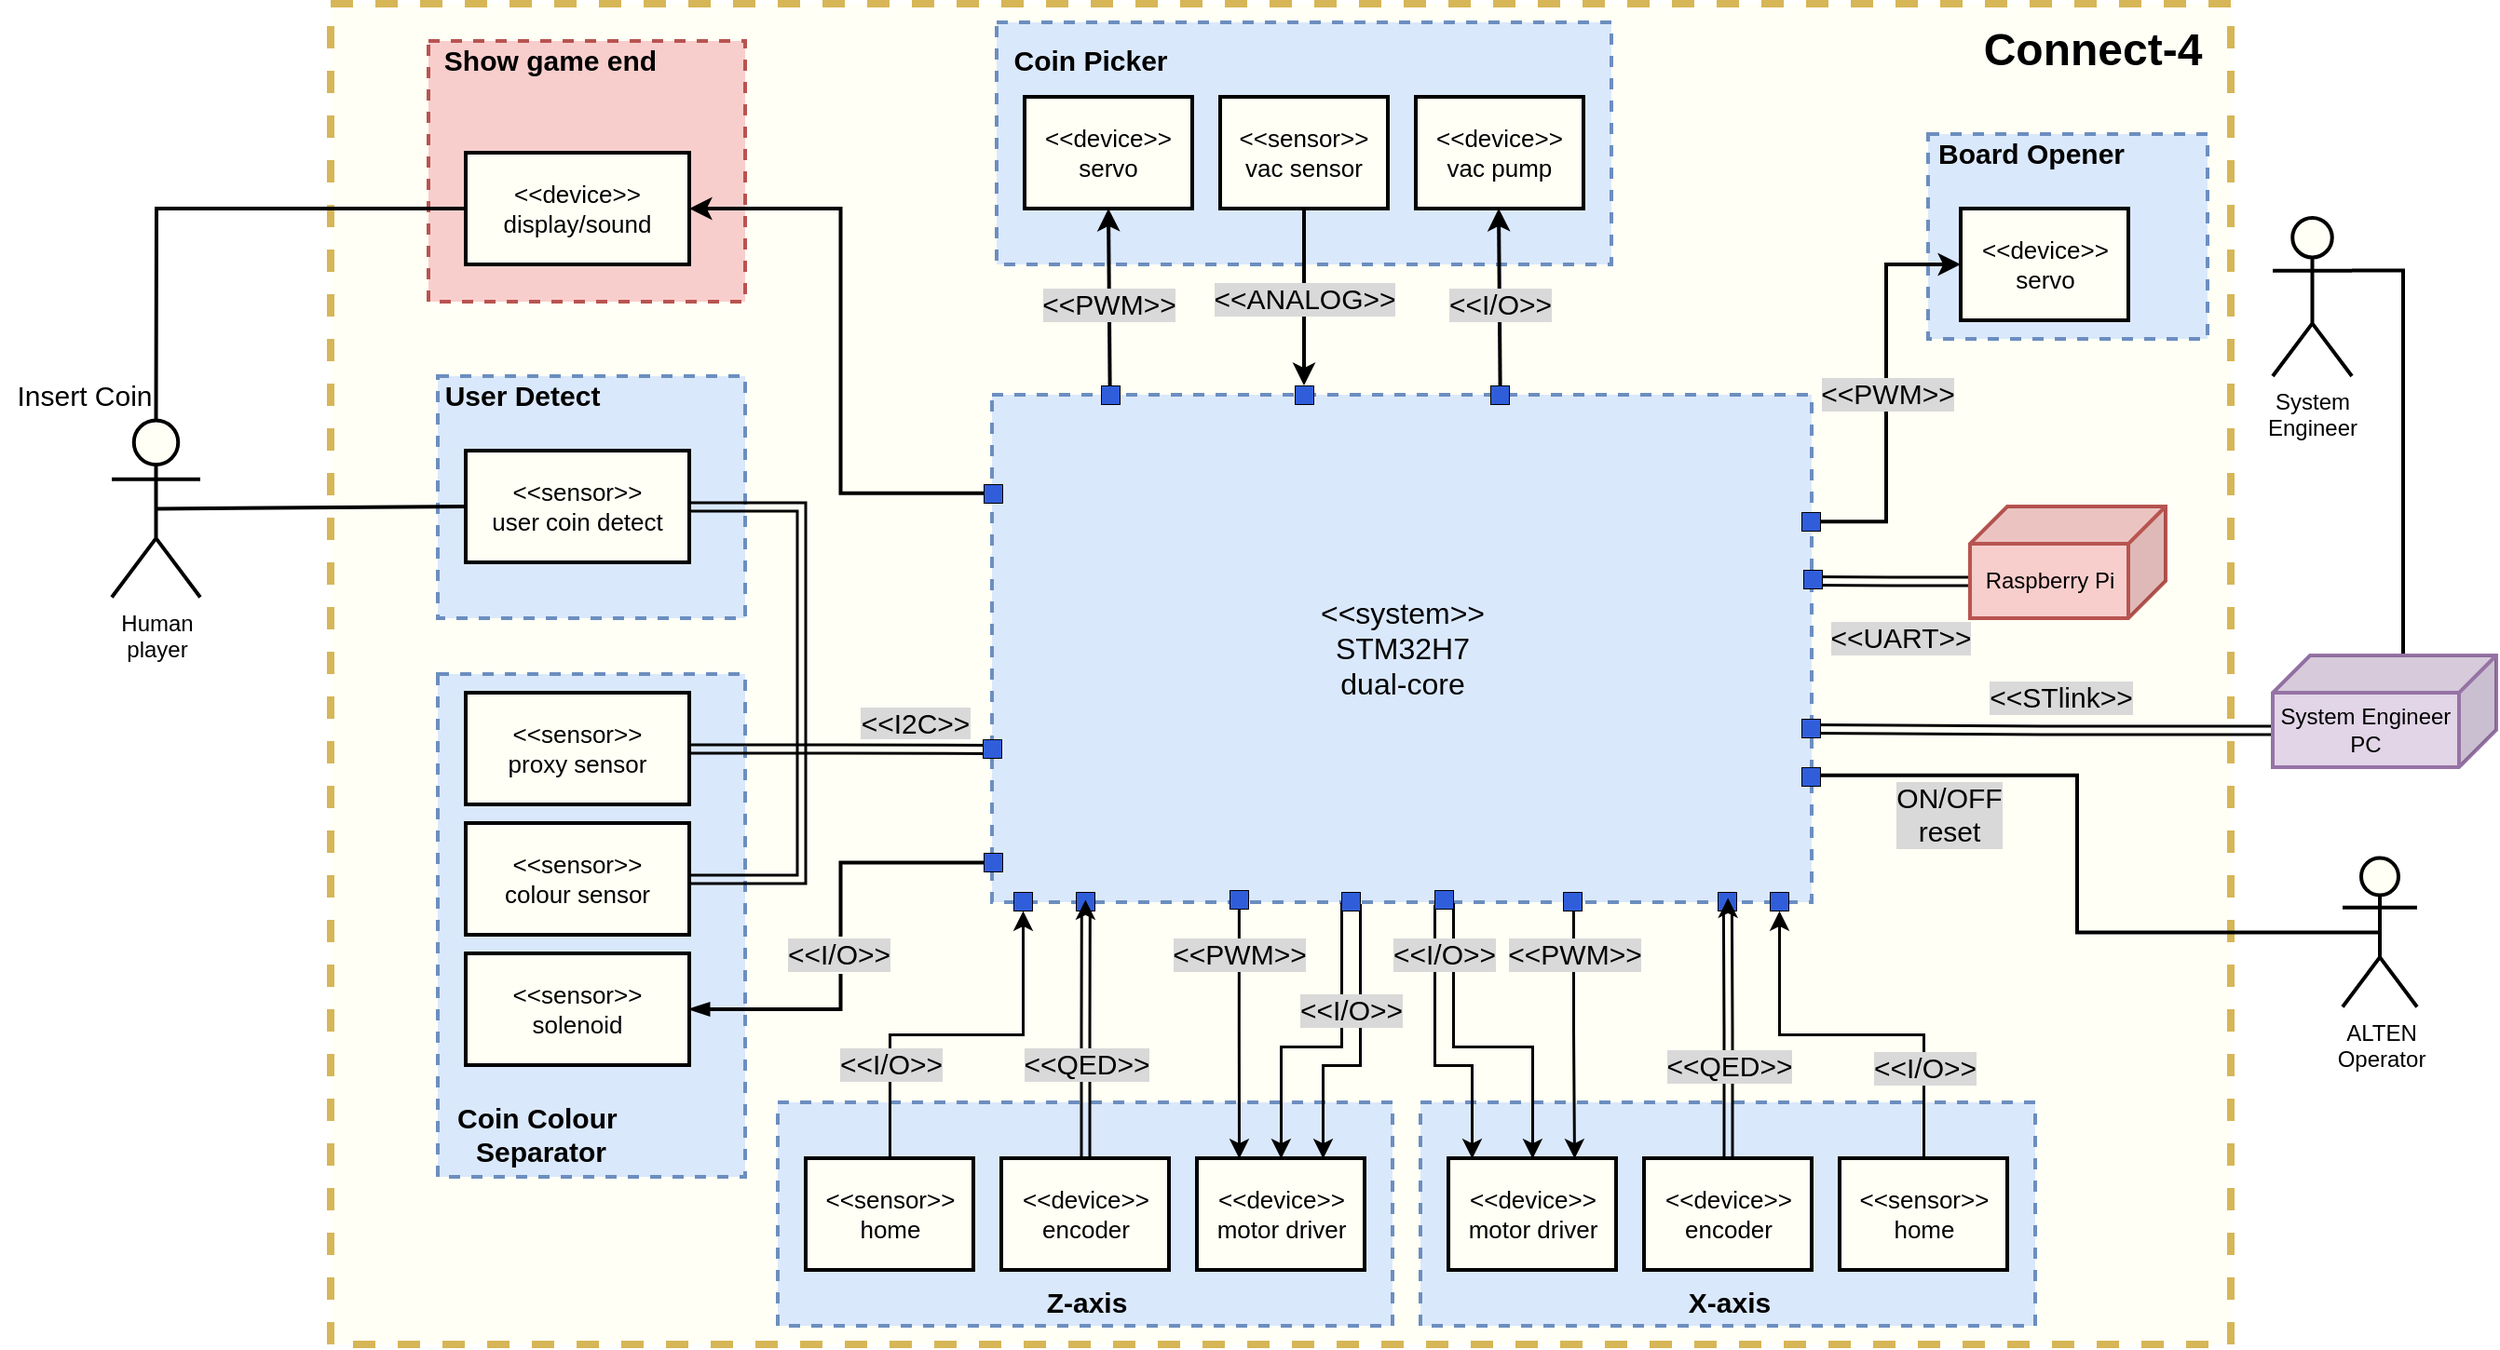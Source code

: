 <mxfile version="17.4.2" type="device"><diagram id="00yoi1Ky8eB2BO6CKHGO" name="Page-1"><mxGraphModel dx="1422" dy="865" grid="1" gridSize="10" guides="1" tooltips="1" connect="1" arrows="1" fold="1" page="1" pageScale="1" pageWidth="827" pageHeight="1169" math="0" shadow="0"><root><mxCell id="0"/><mxCell id="1" parent="0"/><mxCell id="MGA8tXkHAFM7N2UBuDl_-1" value="" style="rounded=0;whiteSpace=wrap;html=1;fillColor=#FFFFF5;strokeColor=#d6b656;strokeWidth=4;dashed=1;" parent="1" vertex="1"><mxGeometry x="327.5" y="200" width="1020" height="720" as="geometry"/></mxCell><mxCell id="MGA8tXkHAFM7N2UBuDl_-2" value="&lt;div style=&quot;text-align: justify&quot;&gt;&lt;br&gt;&lt;/div&gt;" style="rounded=0;whiteSpace=wrap;html=1;dashed=1;strokeWidth=2;fillColor=#f8cecc;strokeColor=#b85450;align=center;" parent="1" vertex="1"><mxGeometry x="380" y="220" width="170" height="140" as="geometry"/></mxCell><mxCell id="MGA8tXkHAFM7N2UBuDl_-3" value="" style="rounded=0;whiteSpace=wrap;html=1;dashed=1;strokeWidth=2;fillColor=#dae8fc;strokeColor=#6c8ebf;" parent="1" vertex="1"><mxGeometry x="685" y="210" width="330" height="130" as="geometry"/></mxCell><mxCell id="MGA8tXkHAFM7N2UBuDl_-4" value="" style="rounded=0;whiteSpace=wrap;html=1;dashed=1;strokeWidth=2;fillColor=#dae8fc;strokeColor=#6c8ebf;" parent="1" vertex="1"><mxGeometry x="385" y="400" width="165" height="130" as="geometry"/></mxCell><mxCell id="MGA8tXkHAFM7N2UBuDl_-5" value="" style="rounded=0;whiteSpace=wrap;html=1;dashed=1;strokeWidth=2;fillColor=#dae8fc;strokeColor=#6c8ebf;" parent="1" vertex="1"><mxGeometry x="1185" y="270" width="150" height="110" as="geometry"/></mxCell><mxCell id="MGA8tXkHAFM7N2UBuDl_-79" value="&amp;lt;&amp;lt;PWM&amp;gt;&amp;gt;" style="edgeStyle=orthogonalEdgeStyle;rounded=0;orthogonalLoop=1;jettySize=auto;html=1;exitX=1;exitY=0.25;exitDx=0;exitDy=0;entryX=0;entryY=0.5;entryDx=0;entryDy=0;fontSize=15;fontColor=default;strokeWidth=2;labelBackgroundColor=#D9D9D9;" parent="1" source="MGA8tXkHAFM7N2UBuDl_-6" target="MGA8tXkHAFM7N2UBuDl_-66" edge="1"><mxGeometry relative="1" as="geometry"/></mxCell><mxCell id="MGA8tXkHAFM7N2UBuDl_-85" value="ON/OFF&lt;br&gt;reset" style="edgeStyle=orthogonalEdgeStyle;rounded=0;orthogonalLoop=1;jettySize=auto;html=1;exitX=1;exitY=0.75;exitDx=0;exitDy=0;entryX=0.5;entryY=0.5;entryDx=0;entryDy=0;entryPerimeter=0;fontSize=15;fontColor=none;strokeWidth=2;endArrow=none;endFill=0;labelBackgroundColor=#D9D9D9;" parent="1" source="MGA8tXkHAFM7N2UBuDl_-6" target="MGA8tXkHAFM7N2UBuDl_-10" edge="1"><mxGeometry x="-0.619" y="-21" relative="1" as="geometry"><mxPoint as="offset"/></mxGeometry></mxCell><mxCell id="MGA8tXkHAFM7N2UBuDl_-6" value="&lt;font style=&quot;font-size: 16px&quot;&gt;&amp;lt;&amp;lt;system&amp;gt;&amp;gt;&lt;br&gt;STM32H7&lt;br&gt;dual-core&lt;/font&gt;" style="rounded=0;whiteSpace=wrap;html=1;dashed=1;strokeWidth=2;fillColor=#dae8fc;strokeColor=#6c8ebf;" parent="1" vertex="1"><mxGeometry x="682.5" y="410" width="440" height="272.5" as="geometry"/></mxCell><mxCell id="MGA8tXkHAFM7N2UBuDl_-9" value="System&lt;br&gt;Engineer" style="shape=umlActor;verticalLabelPosition=bottom;verticalAlign=top;html=1;strokeWidth=2;fillColor=#FFFFF5;gradientColor=none;" parent="1" vertex="1"><mxGeometry x="1370" y="315" width="42.5" height="85" as="geometry"/></mxCell><mxCell id="MGA8tXkHAFM7N2UBuDl_-10" value="ALTEN&lt;br&gt;Operator" style="shape=umlActor;verticalLabelPosition=bottom;verticalAlign=top;html=1;strokeWidth=2;fillColor=#FFFFF5;gradientColor=none;" parent="1" vertex="1"><mxGeometry x="1407.5" y="658.75" width="40" height="80" as="geometry"/></mxCell><mxCell id="MGA8tXkHAFM7N2UBuDl_-11" value="Human&lt;br&gt;player" style="shape=umlActor;verticalLabelPosition=bottom;verticalAlign=top;html=1;strokeWidth=2;fillColor=#FFFFF5;gradientColor=none;" parent="1" vertex="1"><mxGeometry x="210" y="423.75" width="47.5" height="95" as="geometry"/></mxCell><mxCell id="MGA8tXkHAFM7N2UBuDl_-88" value="&amp;lt;&amp;lt;UART&amp;gt;&amp;gt;" style="edgeStyle=orthogonalEdgeStyle;shape=link;rounded=0;orthogonalLoop=1;jettySize=auto;html=1;exitX=0;exitY=0;exitDx=105;exitDy=40;exitPerimeter=0;entryX=1;entryY=0.366;entryDx=0;entryDy=0;entryPerimeter=0;fontSize=15;fontColor=none;endArrow=none;endFill=0;strokeWidth=1.5;labelBackgroundColor=#D9D9D9;" parent="1" source="MGA8tXkHAFM7N2UBuDl_-12" target="MGA8tXkHAFM7N2UBuDl_-6" edge="1"><mxGeometry x="-0.121" y="30" relative="1" as="geometry"><mxPoint as="offset"/></mxGeometry></mxCell><mxCell id="MGA8tXkHAFM7N2UBuDl_-12" value="Raspberry Pi" style="shape=cube;whiteSpace=wrap;html=1;boundedLbl=1;backgroundOutline=1;darkOpacity=0.05;darkOpacity2=0.1;strokeWidth=2;fillColor=#f8cecc;strokeColor=#b85450;flipH=1;flipV=0;" parent="1" vertex="1"><mxGeometry x="1207.5" y="470" width="105" height="60" as="geometry"/></mxCell><mxCell id="MGA8tXkHAFM7N2UBuDl_-96" style="edgeStyle=orthogonalEdgeStyle;rounded=0;orthogonalLoop=1;jettySize=auto;html=1;exitX=-0.001;exitY=0.194;exitDx=0;exitDy=0;entryX=1;entryY=0.5;entryDx=0;entryDy=0;labelBackgroundColor=#D9D9D9;fontSize=15;fontColor=none;endArrow=classic;endFill=1;strokeWidth=2;exitPerimeter=0;" parent="1" source="MGA8tXkHAFM7N2UBuDl_-6" target="MGA8tXkHAFM7N2UBuDl_-13" edge="1"><mxGeometry relative="1" as="geometry"/></mxCell><mxCell id="MGA8tXkHAFM7N2UBuDl_-13" value="&amp;lt;&amp;lt;device&amp;gt;&amp;gt;&lt;br&gt;display/sound" style="rounded=0;whiteSpace=wrap;html=1;fontSize=13;fontColor=none;strokeWidth=2;fillColor=#FFFFF5;gradientColor=none;" parent="1" vertex="1"><mxGeometry x="400" y="280" width="120" height="60" as="geometry"/></mxCell><mxCell id="MGA8tXkHAFM7N2UBuDl_-14" value="&lt;b&gt;&lt;font style=&quot;font-size: 15px&quot;&gt;Show game end&lt;/font&gt;&lt;/b&gt;" style="text;html=1;align=center;verticalAlign=middle;resizable=0;points=[];autosize=1;strokeColor=none;fillColor=none;fontSize=13;fontColor=none;" parent="1" vertex="1"><mxGeometry x="380" y="220" width="130" height="20" as="geometry"/></mxCell><mxCell id="MGA8tXkHAFM7N2UBuDl_-15" value="&lt;b&gt;&lt;font style=&quot;font-size: 15px&quot;&gt;Coin Picker&lt;/font&gt;&lt;/b&gt;" style="text;html=1;align=center;verticalAlign=middle;resizable=0;points=[];autosize=1;strokeColor=none;fillColor=none;fontSize=13;fontColor=none;" parent="1" vertex="1"><mxGeometry x="685" y="220" width="100" height="20" as="geometry"/></mxCell><mxCell id="MGA8tXkHAFM7N2UBuDl_-16" value="&lt;b&gt;Board Opener&lt;/b&gt;" style="text;html=1;align=center;verticalAlign=middle;resizable=0;points=[];autosize=1;strokeColor=none;fillColor=none;fontSize=15;fontColor=none;" parent="1" vertex="1"><mxGeometry x="1180" y="270" width="120" height="20" as="geometry"/></mxCell><mxCell id="MGA8tXkHAFM7N2UBuDl_-17" value="&lt;b&gt;User Detect&lt;/b&gt;" style="text;html=1;align=center;verticalAlign=middle;resizable=0;points=[];autosize=1;strokeColor=none;fillColor=none;fontSize=15;fontColor=none;" parent="1" vertex="1"><mxGeometry x="380" y="400" width="100" height="20" as="geometry"/></mxCell><mxCell id="MGA8tXkHAFM7N2UBuDl_-21" value="&amp;lt;&amp;lt;device&amp;gt;&amp;gt;&lt;br&gt;servo" style="rounded=0;whiteSpace=wrap;html=1;fontSize=13;fontColor=none;strokeWidth=2;fillColor=#FFFFF5;gradientColor=none;" parent="1" vertex="1"><mxGeometry x="700" y="250" width="90" height="60" as="geometry"/></mxCell><mxCell id="MGA8tXkHAFM7N2UBuDl_-76" value="&amp;lt;&amp;lt;ANALOG&amp;gt;&amp;gt;" style="edgeStyle=orthogonalEdgeStyle;rounded=0;orthogonalLoop=1;jettySize=auto;html=1;exitX=0.5;exitY=1;exitDx=0;exitDy=0;entryX=0.5;entryY=0;entryDx=0;entryDy=0;fontSize=15;fontColor=none;strokeWidth=2;labelBackgroundColor=#D9D9D9;" parent="1" source="MGA8tXkHAFM7N2UBuDl_-23" target="MGA8tXkHAFM7N2UBuDl_-110" edge="1"><mxGeometry relative="1" as="geometry"/></mxCell><mxCell id="MGA8tXkHAFM7N2UBuDl_-23" value="&amp;lt;&amp;lt;sensor&amp;gt;&amp;gt;&lt;br&gt;vac sensor" style="rounded=0;whiteSpace=wrap;html=1;fontSize=13;fontColor=none;strokeWidth=2;fillColor=#FFFFF5;gradientColor=none;" parent="1" vertex="1"><mxGeometry x="805" y="250" width="90" height="60" as="geometry"/></mxCell><mxCell id="MGA8tXkHAFM7N2UBuDl_-24" value="&amp;lt;&amp;lt;device&amp;gt;&amp;gt;&lt;br&gt;vac pump" style="rounded=0;whiteSpace=wrap;html=1;fontSize=13;fontColor=none;strokeWidth=2;fillColor=#FFFFF5;gradientColor=none;" parent="1" vertex="1"><mxGeometry x="910" y="250" width="90" height="60" as="geometry"/></mxCell><mxCell id="MGA8tXkHAFM7N2UBuDl_-25" value="" style="rounded=0;whiteSpace=wrap;html=1;dashed=1;strokeWidth=2;fillColor=#dae8fc;strokeColor=#6c8ebf;" parent="1" vertex="1"><mxGeometry x="385" y="560" width="165" height="270" as="geometry"/></mxCell><mxCell id="MGA8tXkHAFM7N2UBuDl_-46" value="" style="rounded=0;whiteSpace=wrap;html=1;dashed=1;strokeWidth=2;fillColor=#dae8fc;strokeColor=#6c8ebf;" parent="1" vertex="1"><mxGeometry x="912.5" y="790" width="330" height="120" as="geometry"/></mxCell><mxCell id="MGA8tXkHAFM7N2UBuDl_-51" value="" style="rounded=0;whiteSpace=wrap;html=1;dashed=1;strokeWidth=2;fillColor=#dae8fc;strokeColor=#6c8ebf;" parent="1" vertex="1"><mxGeometry x="567.5" y="790" width="330" height="120" as="geometry"/></mxCell><mxCell id="MGA8tXkHAFM7N2UBuDl_-97" value="&amp;lt;&amp;lt;I/O&amp;gt;&amp;gt;" style="edgeStyle=orthogonalEdgeStyle;rounded=0;orthogonalLoop=1;jettySize=auto;html=1;exitX=0.5;exitY=0;exitDx=0;exitDy=0;entryX=0.5;entryY=1;entryDx=0;entryDy=0;labelBackgroundColor=#D9D9D9;fontSize=15;fontColor=none;endArrow=classic;endFill=1;strokeWidth=1.5;" parent="1" source="MGA8tXkHAFM7N2UBuDl_-53" target="MGA8tXkHAFM7N2UBuDl_-125" edge="1"><mxGeometry x="-0.502" relative="1" as="geometry"><mxPoint as="offset"/></mxGeometry></mxCell><mxCell id="MGA8tXkHAFM7N2UBuDl_-53" value="&amp;lt;&amp;lt;sensor&amp;gt;&amp;gt;&lt;br&gt;home" style="rounded=0;whiteSpace=wrap;html=1;fontSize=13;fontColor=none;strokeWidth=2;fillColor=#FFFFF5;gradientColor=none;" parent="1" vertex="1"><mxGeometry x="582.5" y="820" width="90" height="60" as="geometry"/></mxCell><mxCell id="MGA8tXkHAFM7N2UBuDl_-98" value="&amp;lt;&amp;lt;QED&amp;gt;&amp;gt;" style="edgeStyle=orthogonalEdgeStyle;rounded=0;orthogonalLoop=1;jettySize=auto;html=1;exitX=0.5;exitY=0;exitDx=0;exitDy=0;entryX=0.114;entryY=1.006;entryDx=0;entryDy=0;entryPerimeter=0;labelBackgroundColor=#D9D9D9;fontSize=15;fontColor=none;endArrow=none;endFill=0;strokeWidth=1.5;shape=link;" parent="1" source="MGA8tXkHAFM7N2UBuDl_-54" target="MGA8tXkHAFM7N2UBuDl_-6" edge="1"><mxGeometry x="-0.265" relative="1" as="geometry"><mxPoint y="-1" as="offset"/></mxGeometry></mxCell><mxCell id="MGA8tXkHAFM7N2UBuDl_-54" value="&amp;lt;&amp;lt;device&amp;gt;&amp;gt;&lt;br&gt;encoder" style="rounded=0;whiteSpace=wrap;html=1;fontSize=13;fontColor=none;strokeWidth=2;fillColor=#FFFFF5;gradientColor=none;" parent="1" vertex="1"><mxGeometry x="687.5" y="820" width="90" height="60" as="geometry"/></mxCell><mxCell id="MGA8tXkHAFM7N2UBuDl_-100" value="&amp;lt;&amp;lt;PWM&amp;gt;&amp;gt;" style="edgeStyle=orthogonalEdgeStyle;rounded=0;orthogonalLoop=1;jettySize=auto;html=1;exitX=0.301;exitY=0.991;exitDx=0;exitDy=0;entryX=0.25;entryY=0;entryDx=0;entryDy=0;labelBackgroundColor=#D9D9D9;fontSize=15;fontColor=none;endArrow=classic;endFill=1;strokeWidth=1.5;exitPerimeter=0;" parent="1" source="MGA8tXkHAFM7N2UBuDl_-6" target="MGA8tXkHAFM7N2UBuDl_-55" edge="1"><mxGeometry x="-0.572" width="820" height="686" relative="1" as="geometry"><mxPoint as="offset"/></mxGeometry></mxCell><mxCell id="MGA8tXkHAFM7N2UBuDl_-123" value="" style="rounded=0;whiteSpace=wrap;html=1;labelBackgroundColor=#D9D9D9;labelBorderColor=default;fontSize=15;strokeWidth=0.5;fillColor=#305EDB;strokeColor=default;" parent="MGA8tXkHAFM7N2UBuDl_-100" vertex="1"><mxGeometry x="810" y="676" width="10" height="10" as="geometry"/></mxCell><mxCell id="MGA8tXkHAFM7N2UBuDl_-102" style="edgeStyle=orthogonalEdgeStyle;rounded=0;orthogonalLoop=1;jettySize=auto;html=1;exitX=0.75;exitY=0;exitDx=0;exitDy=0;entryX=0.447;entryY=1.003;entryDx=0;entryDy=0;entryPerimeter=0;labelBackgroundColor=#D9D9D9;fontSize=15;fontColor=none;endArrow=none;endFill=0;strokeWidth=1.5;" parent="1" source="MGA8tXkHAFM7N2UBuDl_-55" target="MGA8tXkHAFM7N2UBuDl_-6" edge="1"><mxGeometry relative="1" as="geometry"><Array as="points"><mxPoint x="860" y="770"/><mxPoint x="880" y="770"/><mxPoint x="880" y="683"/></Array></mxGeometry></mxCell><mxCell id="MGA8tXkHAFM7N2UBuDl_-55" value="&amp;lt;&amp;lt;device&amp;gt;&amp;gt;&lt;br&gt;motor driver" style="rounded=0;whiteSpace=wrap;html=1;fontSize=13;fontColor=none;strokeWidth=2;fillColor=#FFFFF5;gradientColor=none;" parent="1" vertex="1"><mxGeometry x="792.5" y="820" width="90" height="60" as="geometry"/></mxCell><mxCell id="MGA8tXkHAFM7N2UBuDl_-107" value="&amp;lt;&amp;lt;I/O&amp;gt;&amp;gt;" style="edgeStyle=orthogonalEdgeStyle;rounded=0;orthogonalLoop=1;jettySize=auto;html=1;exitX=0.5;exitY=0;exitDx=0;exitDy=0;entryX=0.5;entryY=1;entryDx=0;entryDy=0;labelBackgroundColor=#D9D9D9;fontSize=15;fontColor=none;endArrow=classic;endFill=1;strokeWidth=1.5;" parent="1" source="MGA8tXkHAFM7N2UBuDl_-56" target="MGA8tXkHAFM7N2UBuDl_-118" edge="1"><mxGeometry x="-0.535" relative="1" as="geometry"><mxPoint as="offset"/></mxGeometry></mxCell><mxCell id="MGA8tXkHAFM7N2UBuDl_-56" value="&amp;lt;&amp;lt;sensor&amp;gt;&amp;gt;&lt;br&gt;home" style="rounded=0;whiteSpace=wrap;html=1;fontSize=13;fontColor=none;strokeWidth=2;fillColor=#FFFFF5;gradientColor=none;" parent="1" vertex="1"><mxGeometry x="1137.5" y="820" width="90" height="60" as="geometry"/></mxCell><mxCell id="MGA8tXkHAFM7N2UBuDl_-106" value="&amp;lt;&amp;lt;QED&amp;gt;&amp;gt;" style="edgeStyle=orthogonalEdgeStyle;rounded=0;orthogonalLoop=1;jettySize=auto;html=1;exitX=0.5;exitY=0;exitDx=0;exitDy=0;entryX=0.897;entryY=1.001;entryDx=0;entryDy=0;entryPerimeter=0;labelBackgroundColor=#D9D9D9;fontSize=15;fontColor=none;endArrow=none;endFill=0;strokeWidth=1.5;shape=link;" parent="1" source="MGA8tXkHAFM7N2UBuDl_-57" target="MGA8tXkHAFM7N2UBuDl_-6" edge="1"><mxGeometry x="-0.273" relative="1" as="geometry"><mxPoint as="offset"/></mxGeometry></mxCell><mxCell id="MGA8tXkHAFM7N2UBuDl_-57" value="&amp;lt;&amp;lt;device&amp;gt;&amp;gt;&lt;br&gt;encoder" style="rounded=0;whiteSpace=wrap;html=1;fontSize=13;fontColor=none;strokeWidth=2;fillColor=#FFFFF5;gradientColor=none;" parent="1" vertex="1"><mxGeometry x="1032.5" y="820" width="90" height="60" as="geometry"/></mxCell><mxCell id="MGA8tXkHAFM7N2UBuDl_-103" style="edgeStyle=orthogonalEdgeStyle;rounded=0;orthogonalLoop=1;jettySize=auto;html=1;exitX=0.25;exitY=0;exitDx=0;exitDy=0;entryX=0.54;entryY=1.004;entryDx=0;entryDy=0;entryPerimeter=0;labelBackgroundColor=#D9D9D9;fontSize=15;fontColor=none;endArrow=none;endFill=0;strokeWidth=1.5;" parent="1" source="MGA8tXkHAFM7N2UBuDl_-58" target="MGA8tXkHAFM7N2UBuDl_-6" edge="1"><mxGeometry relative="1" as="geometry"><Array as="points"><mxPoint x="940" y="820"/><mxPoint x="940" y="770"/><mxPoint x="920" y="770"/><mxPoint x="920" y="684"/></Array></mxGeometry></mxCell><mxCell id="MGA8tXkHAFM7N2UBuDl_-104" value="&amp;lt;&amp;lt;I/O&amp;gt;&amp;gt;" style="edgeStyle=orthogonalEdgeStyle;rounded=0;orthogonalLoop=1;jettySize=auto;html=1;exitX=0.5;exitY=0;exitDx=0;exitDy=0;labelBackgroundColor=#D9D9D9;fontSize=15;fontColor=none;endArrow=none;endFill=0;strokeWidth=1.5;entryX=0.564;entryY=1.001;entryDx=0;entryDy=0;entryPerimeter=0;" parent="1" source="MGA8tXkHAFM7N2UBuDl_-58" target="MGA8tXkHAFM7N2UBuDl_-6" edge="1"><mxGeometry x="0.691" y="5" relative="1" as="geometry"><mxPoint x="940" y="683" as="targetPoint"/><Array as="points"><mxPoint x="972" y="760"/><mxPoint x="930" y="760"/><mxPoint x="930" y="683"/></Array><mxPoint as="offset"/></mxGeometry></mxCell><mxCell id="MGA8tXkHAFM7N2UBuDl_-105" value="&amp;lt;&amp;lt;PWM&amp;gt;&amp;gt;" style="edgeStyle=orthogonalEdgeStyle;rounded=0;orthogonalLoop=1;jettySize=auto;html=1;exitX=0.709;exitY=1.01;exitDx=0;exitDy=0;entryX=0.75;entryY=0;entryDx=0;entryDy=0;labelBackgroundColor=#D9D9D9;fontSize=15;fontColor=none;endArrow=classic;endFill=1;strokeWidth=1.5;exitPerimeter=0;" parent="1" source="MGA8tXkHAFM7N2UBuDl_-6" target="MGA8tXkHAFM7N2UBuDl_-58" edge="1"><mxGeometry x="-0.634" y="1" relative="1" as="geometry"><mxPoint as="offset"/></mxGeometry></mxCell><mxCell id="MGA8tXkHAFM7N2UBuDl_-58" value="&amp;lt;&amp;lt;device&amp;gt;&amp;gt;&lt;br&gt;motor driver" style="rounded=0;whiteSpace=wrap;html=1;fontSize=13;fontColor=none;strokeWidth=2;fillColor=#FFFFF5;gradientColor=none;" parent="1" vertex="1"><mxGeometry x="927.5" y="820" width="90" height="60" as="geometry"/></mxCell><mxCell id="MGA8tXkHAFM7N2UBuDl_-91" style="edgeStyle=orthogonalEdgeStyle;rounded=0;orthogonalLoop=1;jettySize=auto;html=1;exitX=1;exitY=0.5;exitDx=0;exitDy=0;entryX=1;entryY=0.5;entryDx=0;entryDy=0;fontSize=15;fontColor=none;endArrow=none;endFill=0;strokeWidth=1.5;shape=link;" parent="1" source="MGA8tXkHAFM7N2UBuDl_-59" target="MGA8tXkHAFM7N2UBuDl_-63" edge="1"><mxGeometry relative="1" as="geometry"><Array as="points"><mxPoint x="580" y="470"/><mxPoint x="580" y="670"/></Array></mxGeometry></mxCell><mxCell id="MGA8tXkHAFM7N2UBuDl_-59" value="&amp;lt;&amp;lt;sensor&amp;gt;&amp;gt;&lt;br&gt;user coin detect" style="rounded=0;whiteSpace=wrap;html=1;fontSize=13;fontColor=none;strokeWidth=2;fillColor=#FFFFF5;gradientColor=none;" parent="1" vertex="1"><mxGeometry x="400" y="440" width="120" height="60" as="geometry"/></mxCell><mxCell id="MGA8tXkHAFM7N2UBuDl_-60" value="&lt;b&gt;Z-axis&lt;/b&gt;" style="text;html=1;align=center;verticalAlign=middle;resizable=0;points=[];autosize=1;strokeColor=none;fillColor=none;fontSize=15;fontColor=none;" parent="1" vertex="1"><mxGeometry x="702.5" y="887" width="60" height="20" as="geometry"/></mxCell><mxCell id="MGA8tXkHAFM7N2UBuDl_-61" value="&lt;b&gt;X-axis&lt;/b&gt;" style="text;html=1;align=center;verticalAlign=middle;resizable=0;points=[];autosize=1;strokeColor=none;fillColor=none;fontSize=15;fontColor=none;" parent="1" vertex="1"><mxGeometry x="1047.5" y="887" width="60" height="20" as="geometry"/></mxCell><mxCell id="MGA8tXkHAFM7N2UBuDl_-92" value="&lt;span style=&quot;background-color: rgb(217 , 217 , 217)&quot;&gt;&amp;lt;&amp;lt;I2C&amp;gt;&amp;gt;&lt;/span&gt;" style="edgeStyle=orthogonalEdgeStyle;shape=link;rounded=0;orthogonalLoop=1;jettySize=auto;html=1;exitX=1;exitY=0.5;exitDx=0;exitDy=0;fontSize=15;fontColor=none;endArrow=none;endFill=0;strokeWidth=1.5;entryX=0;entryY=0.698;entryDx=0;entryDy=0;entryPerimeter=0;" parent="1" source="MGA8tXkHAFM7N2UBuDl_-62" target="MGA8tXkHAFM7N2UBuDl_-6" edge="1"><mxGeometry x="0.49" y="14" relative="1" as="geometry"><mxPoint x="680" y="600" as="targetPoint"/><mxPoint as="offset"/></mxGeometry></mxCell><mxCell id="MGA8tXkHAFM7N2UBuDl_-62" value="&amp;lt;&amp;lt;sensor&amp;gt;&amp;gt;&lt;br&gt;proxy sensor" style="rounded=0;whiteSpace=wrap;html=1;fontSize=13;fontColor=none;strokeWidth=2;fillColor=#FFFFF5;gradientColor=none;" parent="1" vertex="1"><mxGeometry x="400" y="570" width="120" height="60" as="geometry"/></mxCell><mxCell id="MGA8tXkHAFM7N2UBuDl_-63" value="&amp;lt;&amp;lt;sensor&amp;gt;&amp;gt;&lt;br&gt;colour sensor" style="rounded=0;whiteSpace=wrap;html=1;fontSize=13;fontColor=none;strokeWidth=2;fillColor=#FFFFF5;gradientColor=none;" parent="1" vertex="1"><mxGeometry x="400" y="640" width="120" height="60" as="geometry"/></mxCell><mxCell id="MGA8tXkHAFM7N2UBuDl_-94" value="&lt;p style=&quot;line-height: 0.3&quot;&gt;&lt;br&gt;&lt;/p&gt;" style="edgeStyle=orthogonalEdgeStyle;rounded=0;orthogonalLoop=1;jettySize=auto;html=1;exitX=0;exitY=0.922;exitDx=0;exitDy=0;entryX=1;entryY=0.5;entryDx=0;entryDy=0;fontSize=15;fontColor=none;endArrow=blockThin;endFill=1;strokeWidth=2;exitPerimeter=0;" parent="1" source="MGA8tXkHAFM7N2UBuDl_-6" target="MGA8tXkHAFM7N2UBuDl_-64" edge="1"><mxGeometry x="0.078" relative="1" as="geometry"><mxPoint as="offset"/></mxGeometry></mxCell><mxCell id="MGA8tXkHAFM7N2UBuDl_-95" value="&amp;lt;&amp;lt;I/O&amp;gt;&amp;gt;" style="edgeLabel;html=1;align=center;verticalAlign=middle;resizable=0;points=[];fontSize=15;fontColor=none;labelBorderColor=#FFFFF5;labelBackgroundColor=#D9D9D9;" parent="MGA8tXkHAFM7N2UBuDl_-94" vertex="1" connectable="0"><mxGeometry x="-0.431" y="2" relative="1" as="geometry"><mxPoint x="-14" y="47" as="offset"/></mxGeometry></mxCell><mxCell id="MGA8tXkHAFM7N2UBuDl_-64" value="&amp;lt;&amp;lt;sensor&amp;gt;&amp;gt;&lt;br&gt;solenoid" style="rounded=0;whiteSpace=wrap;html=1;fontSize=13;fontColor=none;strokeWidth=2;fillColor=#FFFFF5;gradientColor=none;" parent="1" vertex="1"><mxGeometry x="400" y="710" width="120" height="60" as="geometry"/></mxCell><mxCell id="MGA8tXkHAFM7N2UBuDl_-65" value="Coin Colour&amp;nbsp;&lt;br&gt;Separator" style="text;html=1;align=center;verticalAlign=middle;resizable=0;points=[];autosize=1;strokeColor=none;fillColor=none;fontSize=15;fontColor=none;fontStyle=1" parent="1" vertex="1"><mxGeometry x="385" y="787" width="110" height="40" as="geometry"/></mxCell><mxCell id="MGA8tXkHAFM7N2UBuDl_-66" value="&amp;lt;&amp;lt;device&amp;gt;&amp;gt;&lt;br&gt;servo" style="rounded=0;whiteSpace=wrap;html=1;fontSize=13;fontColor=none;strokeWidth=2;fillColor=#FFFFF5;gradientColor=none;" parent="1" vertex="1"><mxGeometry x="1202.5" y="310" width="90" height="60" as="geometry"/></mxCell><mxCell id="MGA8tXkHAFM7N2UBuDl_-87" value="&amp;lt;&amp;lt;STlink&amp;gt;&amp;gt;" style="edgeStyle=orthogonalEdgeStyle;shape=link;rounded=0;orthogonalLoop=1;jettySize=auto;html=1;exitX=0;exitY=0;exitDx=120;exitDy=40;exitPerimeter=0;entryX=0.999;entryY=0.658;entryDx=0;entryDy=0;entryPerimeter=0;fontSize=15;fontColor=none;endArrow=none;endFill=0;strokeWidth=1.5;labelBackgroundColor=#D9D9D9;" parent="1" source="MGA8tXkHAFM7N2UBuDl_-67" target="MGA8tXkHAFM7N2UBuDl_-6" edge="1"><mxGeometry x="-0.083" y="-18" relative="1" as="geometry"><mxPoint as="offset"/></mxGeometry></mxCell><mxCell id="MGA8tXkHAFM7N2UBuDl_-89" style="edgeStyle=orthogonalEdgeStyle;rounded=0;orthogonalLoop=1;jettySize=auto;html=1;exitX=0;exitY=0;exitDx=50;exitDy=0;exitPerimeter=0;entryX=1;entryY=0.333;entryDx=0;entryDy=0;entryPerimeter=0;fontSize=15;fontColor=none;endArrow=none;endFill=0;strokeWidth=2;" parent="1" source="MGA8tXkHAFM7N2UBuDl_-67" target="MGA8tXkHAFM7N2UBuDl_-9" edge="1"><mxGeometry relative="1" as="geometry"/></mxCell><mxCell id="MGA8tXkHAFM7N2UBuDl_-67" value="System Engineer&lt;br&gt;PC" style="shape=cube;whiteSpace=wrap;html=1;boundedLbl=1;backgroundOutline=1;darkOpacity=0.05;darkOpacity2=0.1;strokeWidth=2;fillColor=#e1d5e7;strokeColor=#9673a6;flipV=0;flipH=1;" parent="1" vertex="1"><mxGeometry x="1370" y="550" width="120" height="60" as="geometry"/></mxCell><mxCell id="MGA8tXkHAFM7N2UBuDl_-72" value="" style="endArrow=none;html=1;rounded=0;fontSize=15;fontColor=none;entryX=0;entryY=0.5;entryDx=0;entryDy=0;exitX=0.5;exitY=0;exitDx=0;exitDy=0;exitPerimeter=0;strokeWidth=2;" parent="1" source="MGA8tXkHAFM7N2UBuDl_-11" target="MGA8tXkHAFM7N2UBuDl_-13" edge="1"><mxGeometry width="50" height="50" relative="1" as="geometry"><mxPoint x="780" y="490" as="sourcePoint"/><mxPoint x="830" y="440" as="targetPoint"/><Array as="points"><mxPoint x="234" y="310"/></Array></mxGeometry></mxCell><mxCell id="MGA8tXkHAFM7N2UBuDl_-73" value="" style="endArrow=none;html=1;rounded=0;fontSize=15;fontColor=none;entryX=0;entryY=0.5;entryDx=0;entryDy=0;exitX=0.5;exitY=0.5;exitDx=0;exitDy=0;exitPerimeter=0;strokeWidth=2;" parent="1" source="MGA8tXkHAFM7N2UBuDl_-11" target="MGA8tXkHAFM7N2UBuDl_-59" edge="1"><mxGeometry width="50" height="50" relative="1" as="geometry"><mxPoint x="780" y="490" as="sourcePoint"/><mxPoint x="830" y="440" as="targetPoint"/></mxGeometry></mxCell><mxCell id="MGA8tXkHAFM7N2UBuDl_-77" value="&amp;lt;&amp;lt;PWM&amp;gt;&amp;gt;" style="endArrow=classic;html=1;rounded=0;fontSize=15;fontColor=none;strokeWidth=2;entryX=0.5;entryY=1;entryDx=0;entryDy=0;exitX=0.144;exitY=0.004;exitDx=0;exitDy=0;exitPerimeter=0;labelBackgroundColor=#D9D9D9;" parent="1" source="MGA8tXkHAFM7N2UBuDl_-6" target="MGA8tXkHAFM7N2UBuDl_-21" edge="1"><mxGeometry width="50" height="50" relative="1" as="geometry"><mxPoint x="780" y="490" as="sourcePoint"/><mxPoint x="830" y="440" as="targetPoint"/></mxGeometry></mxCell><mxCell id="MGA8tXkHAFM7N2UBuDl_-78" value="&amp;lt;&amp;lt;I/O&amp;gt;&amp;gt;" style="endArrow=classic;html=1;rounded=0;fontSize=15;fontColor=default;strokeWidth=2;entryX=0.5;entryY=1;entryDx=0;entryDy=0;exitX=0.144;exitY=0.004;exitDx=0;exitDy=0;exitPerimeter=0;labelBackgroundColor=#D9D9D9;" parent="1" edge="1"><mxGeometry width="50" height="50" relative="1" as="geometry"><mxPoint x="955.36" y="411.09" as="sourcePoint"/><mxPoint x="954.5" y="310" as="targetPoint"/></mxGeometry></mxCell><mxCell id="MGA8tXkHAFM7N2UBuDl_-90" value="Insert Coin" style="text;html=1;align=center;verticalAlign=middle;resizable=0;points=[];autosize=1;strokeColor=none;fillColor=none;fontSize=15;fontColor=none;" parent="1" vertex="1"><mxGeometry x="150" y="400" width="90" height="20" as="geometry"/></mxCell><mxCell id="MGA8tXkHAFM7N2UBuDl_-101" value="&amp;lt;&amp;lt;I/O&amp;gt;&amp;gt;" style="edgeStyle=orthogonalEdgeStyle;rounded=0;orthogonalLoop=1;jettySize=auto;html=1;exitX=0.5;exitY=0;exitDx=0;exitDy=0;entryX=0.425;entryY=1;entryDx=0;entryDy=0;entryPerimeter=0;labelBackgroundColor=#D9D9D9;fontSize=15;fontColor=none;endArrow=none;endFill=0;strokeWidth=1.5;" parent="1" source="MGA8tXkHAFM7N2UBuDl_-55" target="MGA8tXkHAFM7N2UBuDl_-6" edge="1"><mxGeometry x="0.32" y="-5" relative="1" as="geometry"><Array as="points"><mxPoint x="838" y="760"/><mxPoint x="870" y="760"/><mxPoint x="870" y="682"/></Array><mxPoint as="offset"/></mxGeometry></mxCell><mxCell id="MGA8tXkHAFM7N2UBuDl_-108" value="" style="rounded=0;whiteSpace=wrap;html=1;labelBackgroundColor=#D9D9D9;labelBorderColor=default;fontSize=15;strokeWidth=0.5;fillColor=#305EDB;strokeColor=default;" parent="1" vertex="1"><mxGeometry x="678" y="458" width="10" height="10" as="geometry"/></mxCell><mxCell id="MGA8tXkHAFM7N2UBuDl_-109" value="" style="rounded=0;whiteSpace=wrap;html=1;labelBackgroundColor=#D9D9D9;labelBorderColor=default;fontSize=15;strokeWidth=0.5;fillColor=#305EDB;strokeColor=default;" parent="1" vertex="1"><mxGeometry x="741" y="405" width="10" height="10" as="geometry"/></mxCell><mxCell id="MGA8tXkHAFM7N2UBuDl_-110" value="" style="rounded=0;whiteSpace=wrap;html=1;labelBackgroundColor=#D9D9D9;labelBorderColor=default;fontSize=15;strokeWidth=0.5;fillColor=#305EDB;strokeColor=default;" parent="1" vertex="1"><mxGeometry x="845" y="405" width="10" height="10" as="geometry"/></mxCell><mxCell id="MGA8tXkHAFM7N2UBuDl_-112" value="" style="rounded=0;whiteSpace=wrap;html=1;labelBackgroundColor=#D9D9D9;labelBorderColor=default;fontSize=15;strokeWidth=0.5;fillColor=#305EDB;strokeColor=default;" parent="1" vertex="1"><mxGeometry x="950" y="405" width="10" height="10" as="geometry"/></mxCell><mxCell id="MGA8tXkHAFM7N2UBuDl_-113" value="" style="rounded=0;whiteSpace=wrap;html=1;labelBackgroundColor=#D9D9D9;labelBorderColor=default;fontSize=15;strokeWidth=0.5;fillColor=#305EDB;strokeColor=default;" parent="1" vertex="1"><mxGeometry x="1117" y="473" width="10" height="10" as="geometry"/></mxCell><mxCell id="MGA8tXkHAFM7N2UBuDl_-115" value="" style="rounded=0;whiteSpace=wrap;html=1;labelBackgroundColor=#D9D9D9;labelBorderColor=default;fontSize=15;strokeWidth=0.5;fillColor=#305EDB;strokeColor=default;" parent="1" vertex="1"><mxGeometry x="1118" y="504" width="10" height="10" as="geometry"/></mxCell><mxCell id="MGA8tXkHAFM7N2UBuDl_-116" value="" style="rounded=0;whiteSpace=wrap;html=1;labelBackgroundColor=#D9D9D9;labelBorderColor=default;fontSize=15;strokeWidth=0.5;fillColor=#305EDB;strokeColor=default;" parent="1" vertex="1"><mxGeometry x="1117" y="584" width="10" height="10" as="geometry"/></mxCell><mxCell id="MGA8tXkHAFM7N2UBuDl_-117" value="" style="rounded=0;whiteSpace=wrap;html=1;labelBackgroundColor=#D9D9D9;labelBorderColor=default;fontSize=15;strokeWidth=0.5;fillColor=#305EDB;strokeColor=default;" parent="1" vertex="1"><mxGeometry x="1117" y="610" width="10" height="10" as="geometry"/></mxCell><mxCell id="MGA8tXkHAFM7N2UBuDl_-118" value="" style="rounded=0;whiteSpace=wrap;html=1;labelBackgroundColor=#D9D9D9;labelBorderColor=default;fontSize=15;strokeWidth=0.5;fillColor=#305EDB;strokeColor=default;" parent="1" vertex="1"><mxGeometry x="1100" y="677" width="10" height="10" as="geometry"/></mxCell><mxCell id="MGA8tXkHAFM7N2UBuDl_-119" value="" style="rounded=0;whiteSpace=wrap;html=1;labelBackgroundColor=#D9D9D9;labelBorderColor=default;fontSize=15;strokeWidth=0.5;fillColor=#305EDB;strokeColor=default;" parent="1" vertex="1"><mxGeometry x="1072" y="677" width="10" height="10" as="geometry"/></mxCell><mxCell id="MGA8tXkHAFM7N2UBuDl_-120" value="" style="rounded=0;whiteSpace=wrap;html=1;labelBackgroundColor=#D9D9D9;labelBorderColor=default;fontSize=15;strokeWidth=0.5;fillColor=#305EDB;strokeColor=default;" parent="1" vertex="1"><mxGeometry x="989" y="677" width="10" height="10" as="geometry"/></mxCell><mxCell id="MGA8tXkHAFM7N2UBuDl_-121" value="" style="rounded=0;whiteSpace=wrap;html=1;labelBackgroundColor=#D9D9D9;labelBorderColor=default;fontSize=15;strokeWidth=0.5;fillColor=#305EDB;strokeColor=default;" parent="1" vertex="1"><mxGeometry x="920" y="676" width="10" height="10" as="geometry"/></mxCell><mxCell id="MGA8tXkHAFM7N2UBuDl_-122" value="" style="rounded=0;whiteSpace=wrap;html=1;labelBackgroundColor=#D9D9D9;labelBorderColor=default;fontSize=15;strokeWidth=0.5;fillColor=#305EDB;strokeColor=default;" parent="1" vertex="1"><mxGeometry x="870" y="677" width="10" height="10" as="geometry"/></mxCell><mxCell id="MGA8tXkHAFM7N2UBuDl_-124" value="" style="rounded=0;whiteSpace=wrap;html=1;labelBackgroundColor=#D9D9D9;labelBorderColor=default;fontSize=15;strokeWidth=0.5;fillColor=#305EDB;strokeColor=default;" parent="1" vertex="1"><mxGeometry x="727.5" y="677" width="10" height="10" as="geometry"/></mxCell><mxCell id="MGA8tXkHAFM7N2UBuDl_-125" value="" style="rounded=0;whiteSpace=wrap;html=1;labelBackgroundColor=#D9D9D9;labelBorderColor=default;fontSize=15;strokeWidth=0.5;fillColor=#305EDB;strokeColor=default;" parent="1" vertex="1"><mxGeometry x="694" y="677" width="10" height="10" as="geometry"/></mxCell><mxCell id="MGA8tXkHAFM7N2UBuDl_-126" value="" style="rounded=0;whiteSpace=wrap;html=1;labelBackgroundColor=#D9D9D9;labelBorderColor=default;fontSize=15;strokeWidth=0.5;fillColor=#305EDB;strokeColor=default;" parent="1" vertex="1"><mxGeometry x="678" y="656" width="10" height="10" as="geometry"/></mxCell><mxCell id="MGA8tXkHAFM7N2UBuDl_-127" value="" style="rounded=0;whiteSpace=wrap;html=1;labelBackgroundColor=#D9D9D9;labelBorderColor=default;fontSize=15;strokeWidth=0.5;fillColor=#305EDB;strokeColor=default;" parent="1" vertex="1"><mxGeometry x="677.5" y="595" width="10" height="10" as="geometry"/></mxCell><mxCell id="MGA8tXkHAFM7N2UBuDl_-128" value="Connect-4" style="text;html=1;align=center;verticalAlign=middle;resizable=0;points=[];autosize=1;strokeColor=none;fillColor=none;fontSize=24;fontColor=default;fontStyle=1" parent="1" vertex="1"><mxGeometry x="1207.5" y="210" width="130" height="30" as="geometry"/></mxCell><mxCell id="MGA8tXkHAFM7N2UBuDl_-132" value="" style="endArrow=classic;html=1;rounded=0;labelBackgroundColor=#D9D9D9;fontSize=24;fontColor=default;strokeWidth=1.5;" parent="1" edge="1"><mxGeometry width="50" height="50" relative="1" as="geometry"><mxPoint x="940.003" y="810" as="sourcePoint"/><mxPoint x="940.003" y="820" as="targetPoint"/></mxGeometry></mxCell><mxCell id="MGA8tXkHAFM7N2UBuDl_-133" value="" style="endArrow=classic;html=1;rounded=0;labelBackgroundColor=#D9D9D9;fontSize=24;fontColor=default;strokeWidth=1.5;" parent="1" edge="1"><mxGeometry width="50" height="50" relative="1" as="geometry"><mxPoint x="972.433" y="810" as="sourcePoint"/><mxPoint x="972.433" y="820" as="targetPoint"/></mxGeometry></mxCell><mxCell id="MGA8tXkHAFM7N2UBuDl_-134" value="" style="endArrow=classic;html=1;rounded=0;labelBackgroundColor=#D9D9D9;fontSize=24;fontColor=default;strokeWidth=1.5;" parent="1" edge="1"><mxGeometry width="50" height="50" relative="1" as="geometry"><mxPoint x="837.433" y="810" as="sourcePoint"/><mxPoint x="837.433" y="820" as="targetPoint"/></mxGeometry></mxCell><mxCell id="MGA8tXkHAFM7N2UBuDl_-135" value="" style="endArrow=classic;html=1;rounded=0;labelBackgroundColor=#D9D9D9;fontSize=24;fontColor=default;strokeWidth=1.5;" parent="1" edge="1"><mxGeometry width="50" height="50" relative="1" as="geometry"><mxPoint x="860.003" y="810" as="sourcePoint"/><mxPoint x="860.003" y="820" as="targetPoint"/></mxGeometry></mxCell><mxCell id="MGA8tXkHAFM7N2UBuDl_-137" value="" style="endArrow=classic;html=1;rounded=0;labelBackgroundColor=#D9D9D9;fontSize=24;fontColor=default;strokeWidth=1.5;" parent="1" edge="1"><mxGeometry width="50" height="50" relative="1" as="geometry"><mxPoint x="732.45" y="682.94" as="sourcePoint"/><mxPoint x="732.45" y="681.06" as="targetPoint"/></mxGeometry></mxCell><mxCell id="MGA8tXkHAFM7N2UBuDl_-140" value="" style="endArrow=classic;html=1;rounded=0;labelBackgroundColor=#D9D9D9;fontSize=24;fontColor=default;strokeWidth=1.5;" parent="1" edge="1"><mxGeometry width="50" height="50" relative="1" as="geometry"><mxPoint x="1077.33" y="681.94" as="sourcePoint"/><mxPoint x="1077.33" y="680.06" as="targetPoint"/></mxGeometry></mxCell></root></mxGraphModel></diagram></mxfile>
